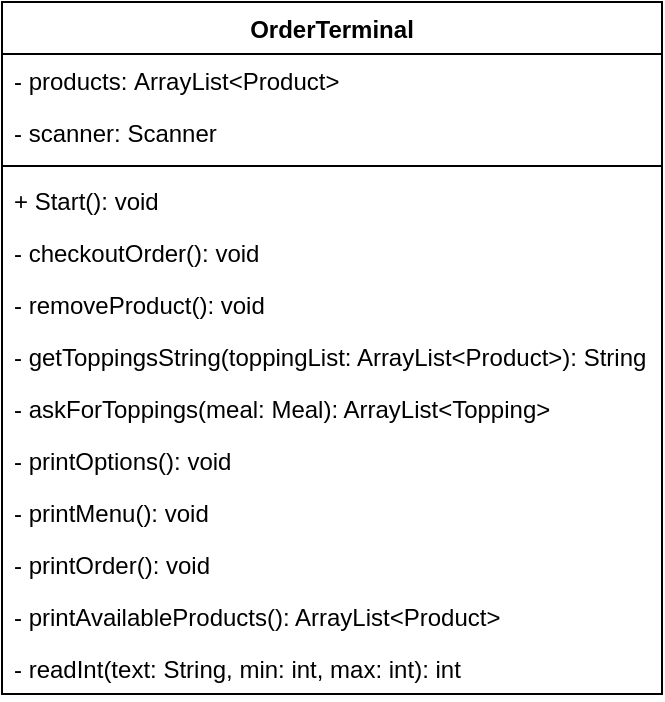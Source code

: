 <mxfile version="20.8.15" type="device"><diagram id="wIswjf1ElhtmW5bslPWL" name="Seite-1"><mxGraphModel dx="955" dy="499" grid="1" gridSize="10" guides="1" tooltips="1" connect="1" arrows="1" fold="1" page="1" pageScale="1" pageWidth="827" pageHeight="1169" math="0" shadow="0"><root><mxCell id="0"/><mxCell id="1" parent="0"/><mxCell id="-07N4ZEuxMwCek4Rzp88-1" value="OrderTerminal" style="swimlane;fontStyle=1;align=center;verticalAlign=top;childLayout=stackLayout;horizontal=1;startSize=26;horizontalStack=0;resizeParent=1;resizeParentMax=0;resizeLast=0;collapsible=1;marginBottom=0;" vertex="1" parent="1"><mxGeometry x="280" y="220" width="330" height="346" as="geometry"/></mxCell><mxCell id="-07N4ZEuxMwCek4Rzp88-2" value="- products: ArrayList&lt;Product&gt;" style="text;strokeColor=none;fillColor=none;align=left;verticalAlign=top;spacingLeft=4;spacingRight=4;overflow=hidden;rotatable=0;points=[[0,0.5],[1,0.5]];portConstraint=eastwest;" vertex="1" parent="-07N4ZEuxMwCek4Rzp88-1"><mxGeometry y="26" width="330" height="26" as="geometry"/></mxCell><mxCell id="-07N4ZEuxMwCek4Rzp88-3" value="- scanner: Scanner" style="text;strokeColor=none;fillColor=none;align=left;verticalAlign=top;spacingLeft=4;spacingRight=4;overflow=hidden;rotatable=0;points=[[0,0.5],[1,0.5]];portConstraint=eastwest;" vertex="1" parent="-07N4ZEuxMwCek4Rzp88-1"><mxGeometry y="52" width="330" height="26" as="geometry"/></mxCell><mxCell id="-07N4ZEuxMwCek4Rzp88-4" value="" style="line;strokeWidth=1;fillColor=none;align=left;verticalAlign=middle;spacingTop=-1;spacingLeft=3;spacingRight=3;rotatable=0;labelPosition=right;points=[];portConstraint=eastwest;strokeColor=inherit;" vertex="1" parent="-07N4ZEuxMwCek4Rzp88-1"><mxGeometry y="78" width="330" height="8" as="geometry"/></mxCell><mxCell id="-07N4ZEuxMwCek4Rzp88-5" value="+ Start(): void" style="text;strokeColor=none;fillColor=none;align=left;verticalAlign=top;spacingLeft=4;spacingRight=4;overflow=hidden;rotatable=0;points=[[0,0.5],[1,0.5]];portConstraint=eastwest;" vertex="1" parent="-07N4ZEuxMwCek4Rzp88-1"><mxGeometry y="86" width="330" height="26" as="geometry"/></mxCell><mxCell id="-07N4ZEuxMwCek4Rzp88-6" value="- checkoutOrder(): void" style="text;strokeColor=none;fillColor=none;align=left;verticalAlign=top;spacingLeft=4;spacingRight=4;overflow=hidden;rotatable=0;points=[[0,0.5],[1,0.5]];portConstraint=eastwest;" vertex="1" parent="-07N4ZEuxMwCek4Rzp88-1"><mxGeometry y="112" width="330" height="26" as="geometry"/></mxCell><mxCell id="-07N4ZEuxMwCek4Rzp88-7" value="- removeProduct(): void" style="text;strokeColor=none;fillColor=none;align=left;verticalAlign=top;spacingLeft=4;spacingRight=4;overflow=hidden;rotatable=0;points=[[0,0.5],[1,0.5]];portConstraint=eastwest;" vertex="1" parent="-07N4ZEuxMwCek4Rzp88-1"><mxGeometry y="138" width="330" height="26" as="geometry"/></mxCell><mxCell id="-07N4ZEuxMwCek4Rzp88-8" value="- getToppingsString(toppingList: ArrayList&lt;Product&gt;): String" style="text;strokeColor=none;fillColor=none;align=left;verticalAlign=top;spacingLeft=4;spacingRight=4;overflow=hidden;rotatable=0;points=[[0,0.5],[1,0.5]];portConstraint=eastwest;" vertex="1" parent="-07N4ZEuxMwCek4Rzp88-1"><mxGeometry y="164" width="330" height="26" as="geometry"/></mxCell><mxCell id="-07N4ZEuxMwCek4Rzp88-9" value="- askForToppings(meal: Meal): ArrayList&lt;Topping&gt;" style="text;strokeColor=none;fillColor=none;align=left;verticalAlign=top;spacingLeft=4;spacingRight=4;overflow=hidden;rotatable=0;points=[[0,0.5],[1,0.5]];portConstraint=eastwest;" vertex="1" parent="-07N4ZEuxMwCek4Rzp88-1"><mxGeometry y="190" width="330" height="26" as="geometry"/></mxCell><mxCell id="-07N4ZEuxMwCek4Rzp88-10" value="- printOptions(): void" style="text;strokeColor=none;fillColor=none;align=left;verticalAlign=top;spacingLeft=4;spacingRight=4;overflow=hidden;rotatable=0;points=[[0,0.5],[1,0.5]];portConstraint=eastwest;" vertex="1" parent="-07N4ZEuxMwCek4Rzp88-1"><mxGeometry y="216" width="330" height="26" as="geometry"/></mxCell><mxCell id="-07N4ZEuxMwCek4Rzp88-11" value="- printMenu(): void" style="text;strokeColor=none;fillColor=none;align=left;verticalAlign=top;spacingLeft=4;spacingRight=4;overflow=hidden;rotatable=0;points=[[0,0.5],[1,0.5]];portConstraint=eastwest;" vertex="1" parent="-07N4ZEuxMwCek4Rzp88-1"><mxGeometry y="242" width="330" height="26" as="geometry"/></mxCell><mxCell id="-07N4ZEuxMwCek4Rzp88-12" value="- printOrder(): void" style="text;strokeColor=none;fillColor=none;align=left;verticalAlign=top;spacingLeft=4;spacingRight=4;overflow=hidden;rotatable=0;points=[[0,0.5],[1,0.5]];portConstraint=eastwest;" vertex="1" parent="-07N4ZEuxMwCek4Rzp88-1"><mxGeometry y="268" width="330" height="26" as="geometry"/></mxCell><mxCell id="-07N4ZEuxMwCek4Rzp88-13" value="- printAvailableProducts(): ArrayList&lt;Product&gt;" style="text;strokeColor=none;fillColor=none;align=left;verticalAlign=top;spacingLeft=4;spacingRight=4;overflow=hidden;rotatable=0;points=[[0,0.5],[1,0.5]];portConstraint=eastwest;" vertex="1" parent="-07N4ZEuxMwCek4Rzp88-1"><mxGeometry y="294" width="330" height="26" as="geometry"/></mxCell><mxCell id="-07N4ZEuxMwCek4Rzp88-14" value="- readInt(text: String, min: int, max: int): int" style="text;strokeColor=none;fillColor=none;align=left;verticalAlign=top;spacingLeft=4;spacingRight=4;overflow=hidden;rotatable=0;points=[[0,0.5],[1,0.5]];portConstraint=eastwest;" vertex="1" parent="-07N4ZEuxMwCek4Rzp88-1"><mxGeometry y="320" width="330" height="26" as="geometry"/></mxCell></root></mxGraphModel></diagram></mxfile>